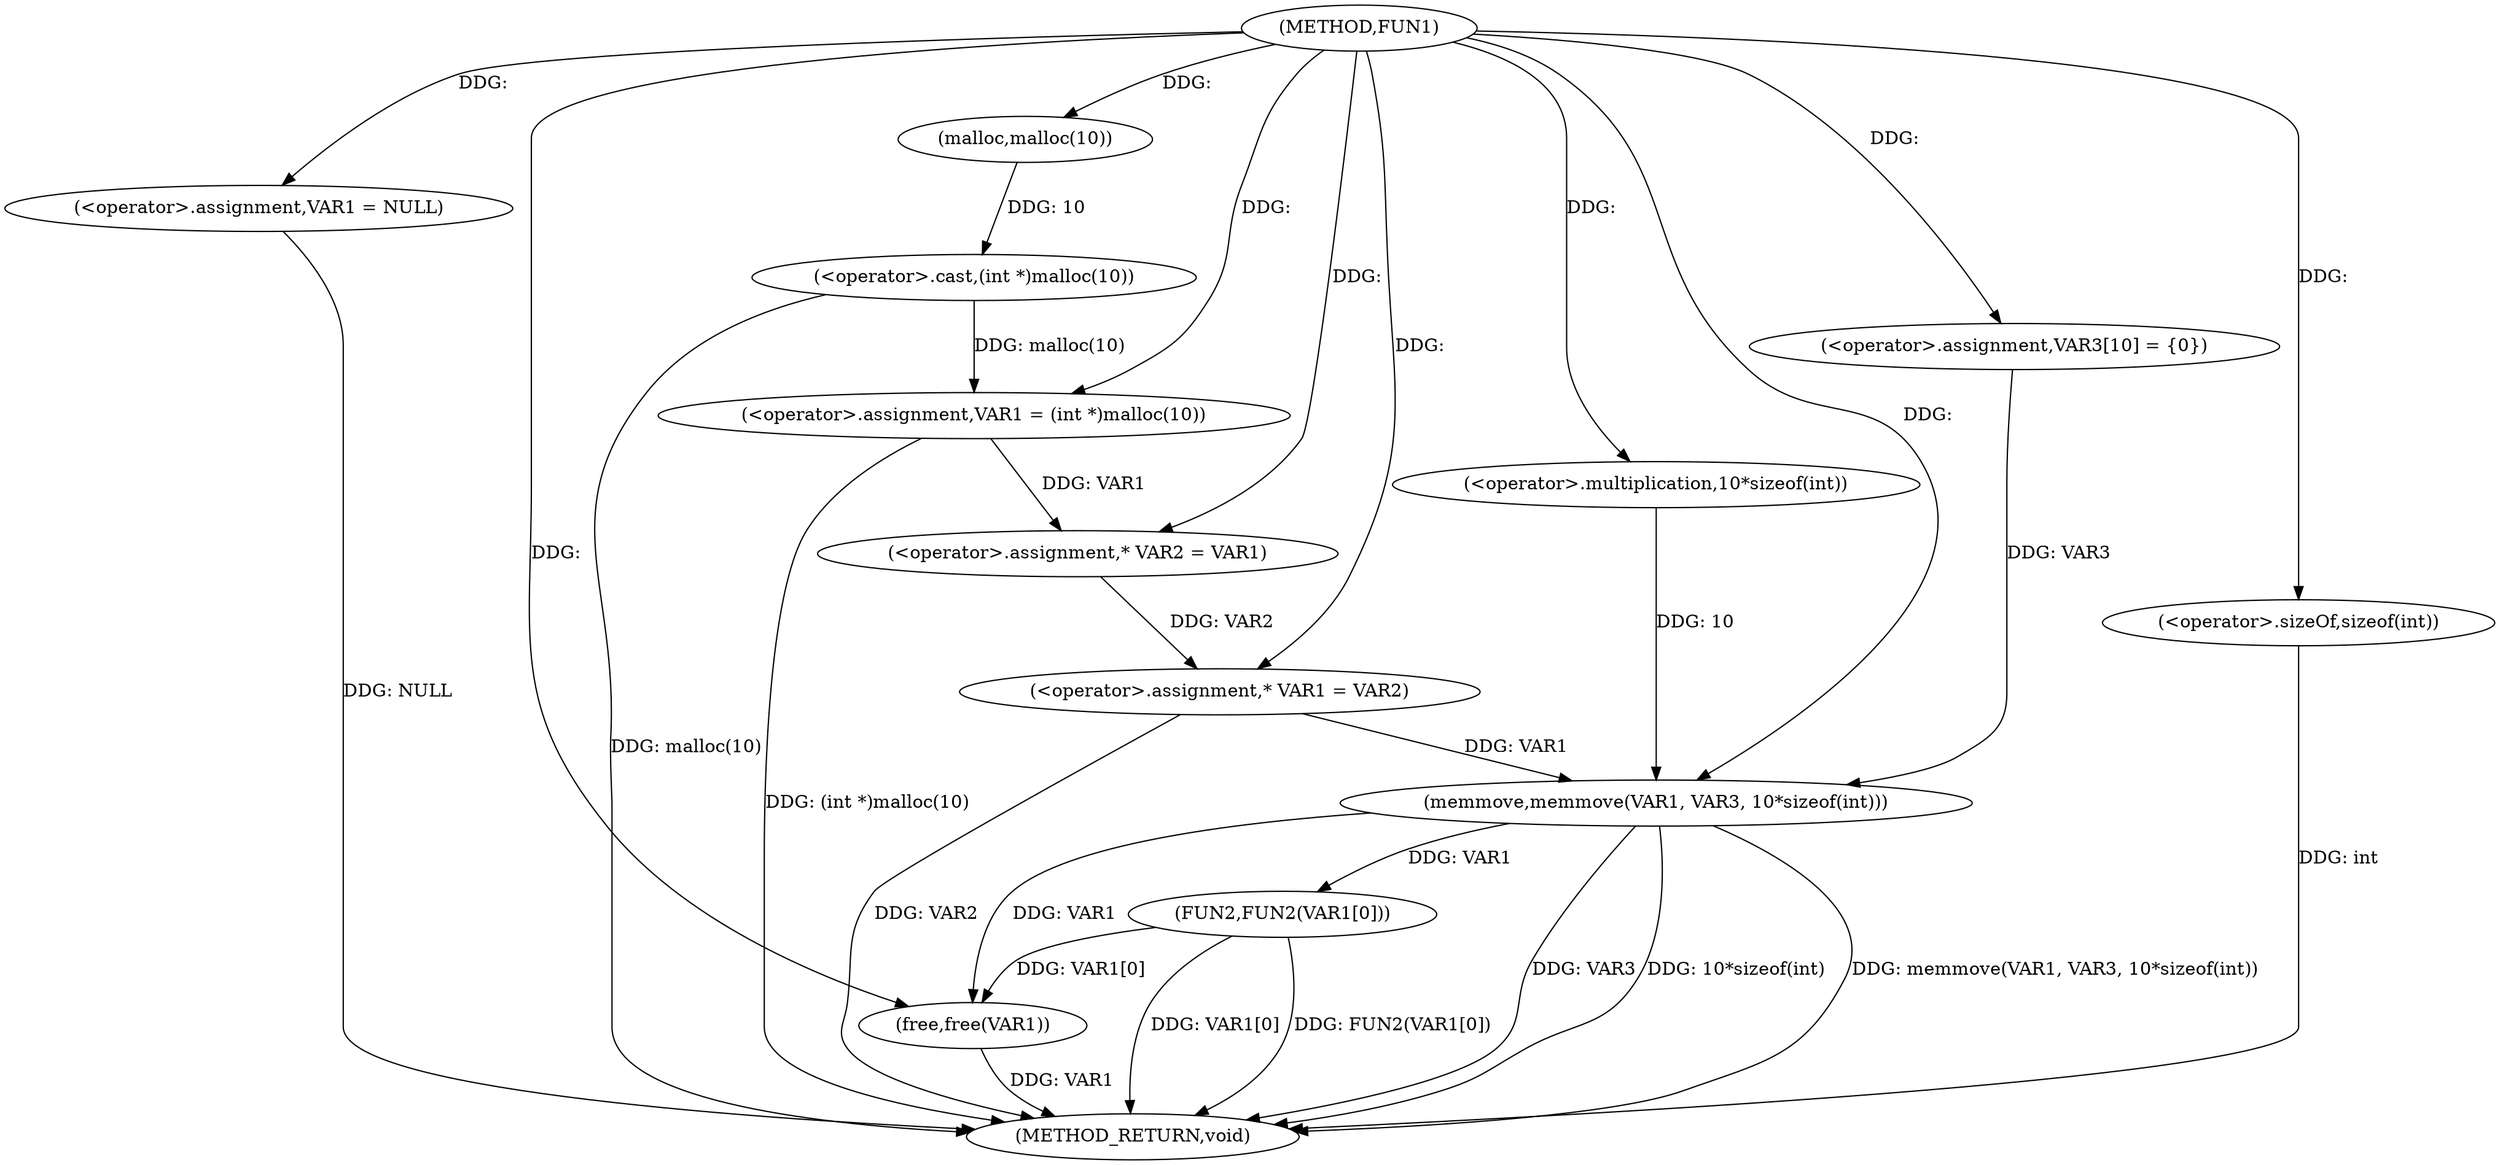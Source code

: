 digraph FUN1 {  
"1000100" [label = "(METHOD,FUN1)" ]
"1000138" [label = "(METHOD_RETURN,void)" ]
"1000103" [label = "(<operator>.assignment,VAR1 = NULL)" ]
"1000106" [label = "(<operator>.assignment,VAR1 = (int *)malloc(10))" ]
"1000108" [label = "(<operator>.cast,(int *)malloc(10))" ]
"1000110" [label = "(malloc,malloc(10))" ]
"1000114" [label = "(<operator>.assignment,* VAR2 = VAR1)" ]
"1000118" [label = "(<operator>.assignment,* VAR1 = VAR2)" ]
"1000123" [label = "(<operator>.assignment,VAR3[10] = {0})" ]
"1000125" [label = "(memmove,memmove(VAR1, VAR3, 10*sizeof(int)))" ]
"1000128" [label = "(<operator>.multiplication,10*sizeof(int))" ]
"1000130" [label = "(<operator>.sizeOf,sizeof(int))" ]
"1000132" [label = "(FUN2,FUN2(VAR1[0]))" ]
"1000136" [label = "(free,free(VAR1))" ]
  "1000125" -> "1000138"  [ label = "DDG: memmove(VAR1, VAR3, 10*sizeof(int))"] 
  "1000106" -> "1000138"  [ label = "DDG: (int *)malloc(10)"] 
  "1000103" -> "1000138"  [ label = "DDG: NULL"] 
  "1000125" -> "1000138"  [ label = "DDG: VAR3"] 
  "1000132" -> "1000138"  [ label = "DDG: VAR1[0]"] 
  "1000125" -> "1000138"  [ label = "DDG: 10*sizeof(int)"] 
  "1000130" -> "1000138"  [ label = "DDG: int"] 
  "1000132" -> "1000138"  [ label = "DDG: FUN2(VAR1[0])"] 
  "1000108" -> "1000138"  [ label = "DDG: malloc(10)"] 
  "1000118" -> "1000138"  [ label = "DDG: VAR2"] 
  "1000136" -> "1000138"  [ label = "DDG: VAR1"] 
  "1000100" -> "1000103"  [ label = "DDG: "] 
  "1000108" -> "1000106"  [ label = "DDG: malloc(10)"] 
  "1000100" -> "1000106"  [ label = "DDG: "] 
  "1000110" -> "1000108"  [ label = "DDG: 10"] 
  "1000100" -> "1000110"  [ label = "DDG: "] 
  "1000106" -> "1000114"  [ label = "DDG: VAR1"] 
  "1000100" -> "1000114"  [ label = "DDG: "] 
  "1000114" -> "1000118"  [ label = "DDG: VAR2"] 
  "1000100" -> "1000118"  [ label = "DDG: "] 
  "1000100" -> "1000123"  [ label = "DDG: "] 
  "1000118" -> "1000125"  [ label = "DDG: VAR1"] 
  "1000100" -> "1000125"  [ label = "DDG: "] 
  "1000123" -> "1000125"  [ label = "DDG: VAR3"] 
  "1000128" -> "1000125"  [ label = "DDG: 10"] 
  "1000100" -> "1000128"  [ label = "DDG: "] 
  "1000100" -> "1000130"  [ label = "DDG: "] 
  "1000125" -> "1000132"  [ label = "DDG: VAR1"] 
  "1000125" -> "1000136"  [ label = "DDG: VAR1"] 
  "1000132" -> "1000136"  [ label = "DDG: VAR1[0]"] 
  "1000100" -> "1000136"  [ label = "DDG: "] 
}
